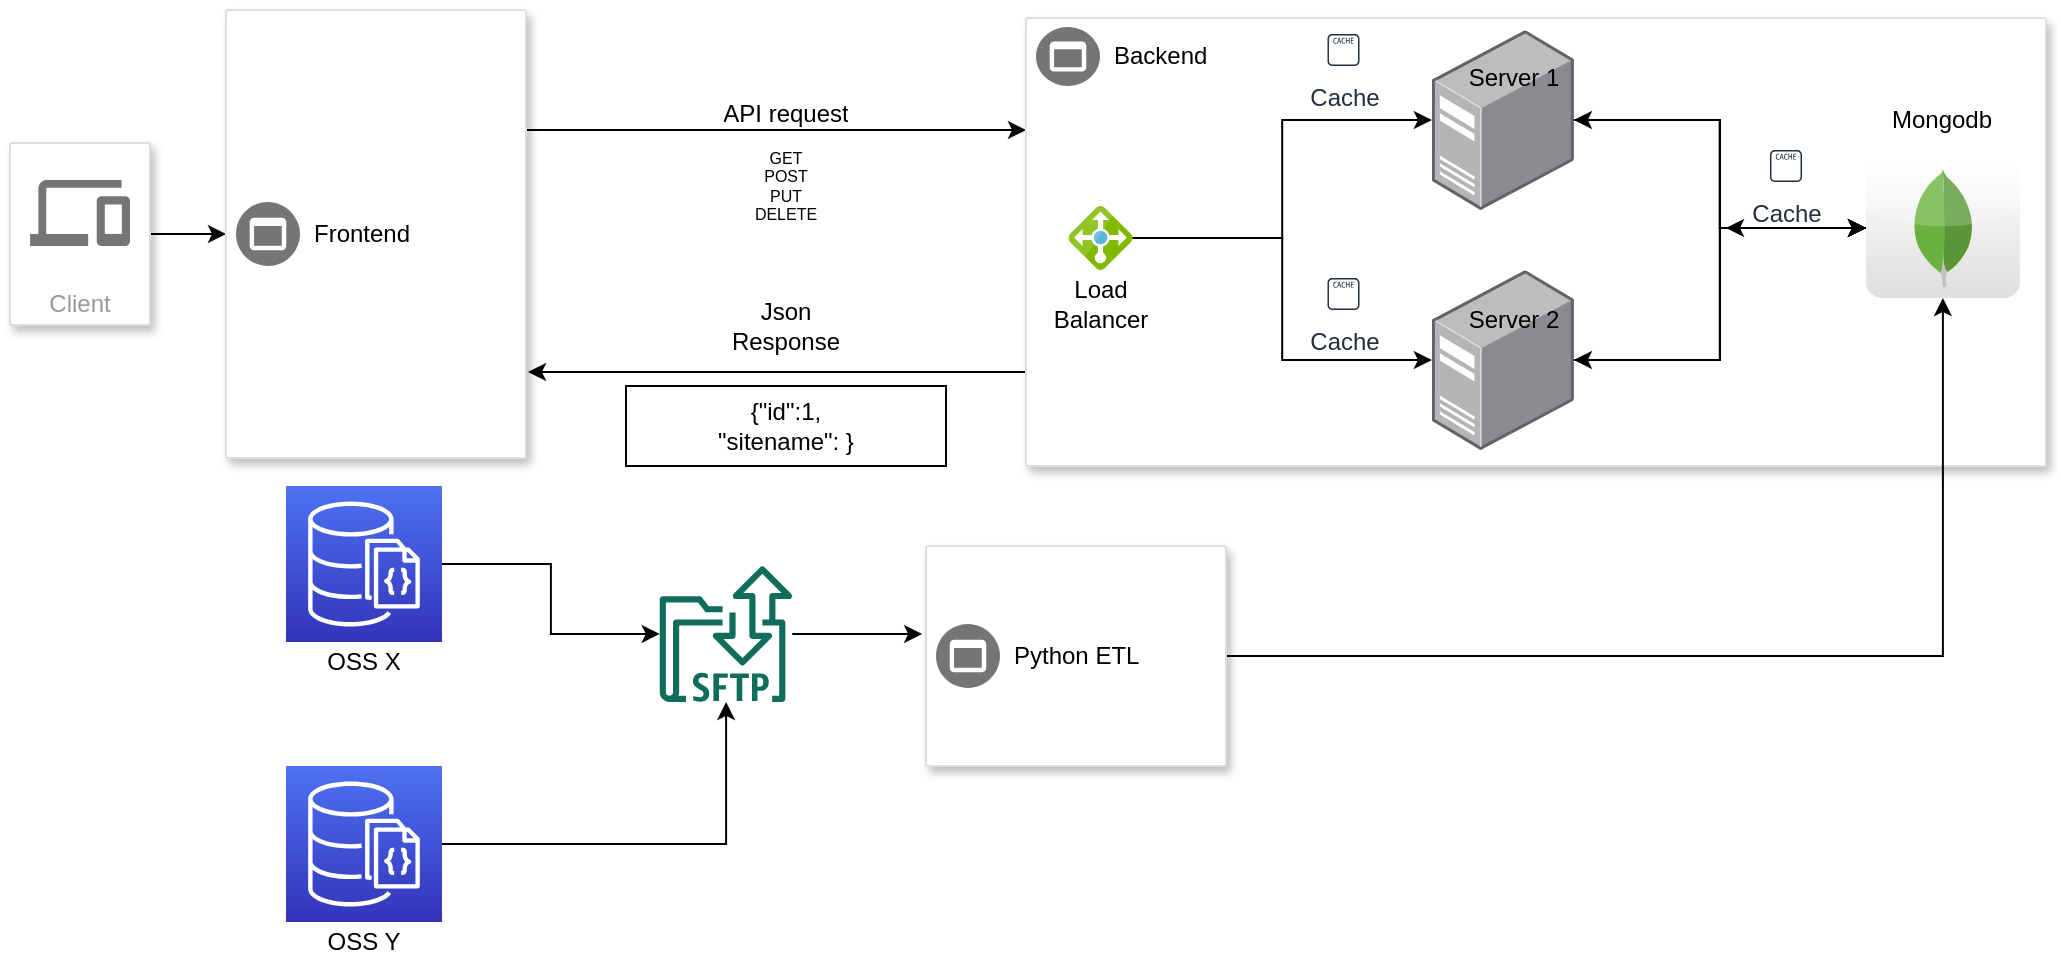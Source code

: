 <mxfile version="13.8.0" type="github">
  <diagram id="f106602c-feb2-e66a-4537-3a34d633f6aa" name="Page-1">
    <mxGraphModel dx="796" dy="455" grid="1" gridSize="10" guides="1" tooltips="1" connect="1" arrows="1" fold="1" page="1" pageScale="1" pageWidth="1169" pageHeight="827" background="#ffffff" math="0" shadow="0">
      <root>
        <mxCell id="0" />
        <mxCell id="1" parent="0" />
        <mxCell id="jlQ2GOLAOd0pFuCtd0Cb-1039" style="edgeStyle=orthogonalEdgeStyle;rounded=0;orthogonalLoop=1;jettySize=auto;html=1;exitX=1;exitY=0.5;exitDx=0;exitDy=0;entryX=0;entryY=0.5;entryDx=0;entryDy=0;" parent="1" source="1036" target="dStMWNxRlU4IX113jJQJ-1057" edge="1">
          <mxGeometry relative="1" as="geometry" />
        </mxCell>
        <mxCell id="1036" value="Client" style="strokeColor=#dddddd;fillColor=#ffffff;shadow=1;strokeWidth=1;rounded=1;absoluteArcSize=1;arcSize=2;labelPosition=center;verticalLabelPosition=middle;align=center;verticalAlign=bottom;spacingLeft=0;fontColor=#999999;fontSize=12;whiteSpace=wrap;spacingBottom=2;html=1;" parent="1" vertex="1">
          <mxGeometry x="92" y="188.5" width="70" height="91" as="geometry" />
        </mxCell>
        <mxCell id="1037" value="" style="dashed=0;connectable=0;html=1;fillColor=#757575;strokeColor=none;shape=mxgraph.gcp2.desktop_and_mobile;part=1;" parent="1036" vertex="1">
          <mxGeometry x="0.5" width="50" height="33" relative="1" as="geometry">
            <mxPoint x="-25" y="18.5" as="offset" />
          </mxGeometry>
        </mxCell>
        <mxCell id="dStMWNxRlU4IX113jJQJ-1059" style="edgeStyle=orthogonalEdgeStyle;rounded=0;orthogonalLoop=1;jettySize=auto;html=1;exitX=1;exitY=0.25;exitDx=0;exitDy=0;entryX=0;entryY=0.25;entryDx=0;entryDy=0;" parent="1" source="dStMWNxRlU4IX113jJQJ-1057" target="dStMWNxRlU4IX113jJQJ-1062" edge="1">
          <mxGeometry relative="1" as="geometry">
            <mxPoint x="420" y="199" as="targetPoint" />
            <Array as="points">
              <mxPoint x="350" y="182" />
            </Array>
          </mxGeometry>
        </mxCell>
        <mxCell id="dStMWNxRlU4IX113jJQJ-1057" value="" style="strokeColor=#dddddd;shadow=1;strokeWidth=1;rounded=1;absoluteArcSize=1;arcSize=2;" parent="1" vertex="1">
          <mxGeometry x="200" y="122" width="150" height="224" as="geometry" />
        </mxCell>
        <mxCell id="dStMWNxRlU4IX113jJQJ-1058" value="Frontend" style="dashed=0;connectable=0;html=1;fillColor=#757575;strokeColor=none;shape=mxgraph.gcp2.frontend_platform_services;part=1;labelPosition=right;verticalLabelPosition=middle;align=left;verticalAlign=middle;spacingLeft=5;fontSize=12;" parent="dStMWNxRlU4IX113jJQJ-1057" vertex="1">
          <mxGeometry y="0.5" width="32" height="32" relative="1" as="geometry">
            <mxPoint x="5" y="-16" as="offset" />
          </mxGeometry>
        </mxCell>
        <mxCell id="dStMWNxRlU4IX113jJQJ-1065" style="edgeStyle=orthogonalEdgeStyle;rounded=0;orthogonalLoop=1;jettySize=auto;html=1;exitX=0;exitY=0.804;exitDx=0;exitDy=0;exitPerimeter=0;" parent="1" source="dStMWNxRlU4IX113jJQJ-1062" edge="1">
          <mxGeometry relative="1" as="geometry">
            <mxPoint x="351" y="303" as="targetPoint" />
            <Array as="points">
              <mxPoint x="600" y="303" />
            </Array>
          </mxGeometry>
        </mxCell>
        <mxCell id="dStMWNxRlU4IX113jJQJ-1062" value="" style="strokeColor=#dddddd;shadow=1;strokeWidth=1;rounded=1;absoluteArcSize=1;arcSize=2;" parent="1" vertex="1">
          <mxGeometry x="600" y="126" width="510" height="224" as="geometry" />
        </mxCell>
        <mxCell id="dStMWNxRlU4IX113jJQJ-1063" value="Backend" style="dashed=0;connectable=0;html=1;fillColor=#757575;strokeColor=none;shape=mxgraph.gcp2.frontend_platform_services;part=1;labelPosition=right;verticalLabelPosition=middle;align=left;verticalAlign=middle;spacingLeft=5;fontSize=12;" parent="dStMWNxRlU4IX113jJQJ-1062" vertex="1">
          <mxGeometry y="0.5" width="32" height="29.5" relative="1" as="geometry">
            <mxPoint x="5" y="-107.5" as="offset" />
          </mxGeometry>
        </mxCell>
        <mxCell id="4whg9rzmziN6gf8FuwX8-1066" style="edgeStyle=orthogonalEdgeStyle;rounded=0;orthogonalLoop=1;jettySize=auto;html=1;" parent="dStMWNxRlU4IX113jJQJ-1062" source="4whg9rzmziN6gf8FuwX8-1051" target="4whg9rzmziN6gf8FuwX8-1065" edge="1">
          <mxGeometry relative="1" as="geometry" />
        </mxCell>
        <mxCell id="4whg9rzmziN6gf8FuwX8-1067" style="edgeStyle=orthogonalEdgeStyle;rounded=0;orthogonalLoop=1;jettySize=auto;html=1;" parent="dStMWNxRlU4IX113jJQJ-1062" source="4whg9rzmziN6gf8FuwX8-1051" target="4whg9rzmziN6gf8FuwX8-1049" edge="1">
          <mxGeometry relative="1" as="geometry" />
        </mxCell>
        <mxCell id="4whg9rzmziN6gf8FuwX8-1051" value="" style="aspect=fixed;html=1;points=[];align=center;image;fontSize=12;image=img/lib/mscae/Load_Balancer_feature.svg;" parent="dStMWNxRlU4IX113jJQJ-1062" vertex="1">
          <mxGeometry x="21.25" y="94" width="32" height="32" as="geometry" />
        </mxCell>
        <mxCell id="4whg9rzmziN6gf8FuwX8-1052" value="Load Balancer" style="text;html=1;strokeColor=none;fillColor=none;align=center;verticalAlign=middle;whiteSpace=wrap;rounded=0;" parent="dStMWNxRlU4IX113jJQJ-1062" vertex="1">
          <mxGeometry x="10.625" y="126" width="53.125" height="34" as="geometry" />
        </mxCell>
        <mxCell id="3dFaudVvByYtuBuP8Ixg-1038" style="edgeStyle=orthogonalEdgeStyle;rounded=0;orthogonalLoop=1;jettySize=auto;html=1;" edge="1" parent="dStMWNxRlU4IX113jJQJ-1062" source="4whg9rzmziN6gf8FuwX8-1065" target="4whg9rzmziN6gf8FuwX8-1084">
          <mxGeometry relative="1" as="geometry" />
        </mxCell>
        <mxCell id="3dFaudVvByYtuBuP8Ixg-1047" style="edgeStyle=orthogonalEdgeStyle;rounded=0;orthogonalLoop=1;jettySize=auto;html=1;" edge="1" parent="dStMWNxRlU4IX113jJQJ-1062" source="4whg9rzmziN6gf8FuwX8-1065" target="4whg9rzmziN6gf8FuwX8-1084">
          <mxGeometry relative="1" as="geometry" />
        </mxCell>
        <mxCell id="3dFaudVvByYtuBuP8Ixg-1049" style="edgeStyle=orthogonalEdgeStyle;rounded=0;orthogonalLoop=1;jettySize=auto;html=1;" edge="1" parent="dStMWNxRlU4IX113jJQJ-1062" source="4whg9rzmziN6gf8FuwX8-1065" target="4whg9rzmziN6gf8FuwX8-1084">
          <mxGeometry relative="1" as="geometry" />
        </mxCell>
        <mxCell id="4whg9rzmziN6gf8FuwX8-1065" value="" style="points=[];aspect=fixed;html=1;align=center;shadow=0;dashed=0;image;image=img/lib/allied_telesis/computer_and_terminals/Server_Desktop.svg;" parent="dStMWNxRlU4IX113jJQJ-1062" vertex="1">
          <mxGeometry x="202.938" y="6" width="71" height="90" as="geometry" />
        </mxCell>
        <mxCell id="3dFaudVvByYtuBuP8Ixg-1037" style="edgeStyle=orthogonalEdgeStyle;rounded=0;orthogonalLoop=1;jettySize=auto;html=1;" edge="1" parent="dStMWNxRlU4IX113jJQJ-1062" source="4whg9rzmziN6gf8FuwX8-1049" target="4whg9rzmziN6gf8FuwX8-1084">
          <mxGeometry relative="1" as="geometry" />
        </mxCell>
        <mxCell id="4whg9rzmziN6gf8FuwX8-1049" value="" style="points=[];aspect=fixed;html=1;align=center;shadow=0;dashed=0;image;image=img/lib/allied_telesis/computer_and_terminals/Server_Desktop.svg;" parent="dStMWNxRlU4IX113jJQJ-1062" vertex="1">
          <mxGeometry x="202.938" y="126" width="71" height="90" as="geometry" />
        </mxCell>
        <mxCell id="4whg9rzmziN6gf8FuwX8-1039" value="Cache" style="outlineConnect=0;fontColor=#232F3E;gradientColor=none;strokeColor=#232F3E;fillColor=#ffffff;dashed=0;verticalLabelPosition=bottom;verticalAlign=top;align=center;html=1;fontSize=12;fontStyle=0;aspect=fixed;shape=mxgraph.aws4.resourceIcon;resIcon=mxgraph.aws4.cache_node;" parent="dStMWNxRlU4IX113jJQJ-1062" vertex="1">
          <mxGeometry x="148.75" y="6" width="20" height="20" as="geometry" />
        </mxCell>
        <mxCell id="4whg9rzmziN6gf8FuwX8-1077" value="Cache" style="outlineConnect=0;fontColor=#232F3E;gradientColor=none;strokeColor=#232F3E;fillColor=#ffffff;dashed=0;verticalLabelPosition=bottom;verticalAlign=top;align=center;html=1;fontSize=12;fontStyle=0;aspect=fixed;shape=mxgraph.aws4.resourceIcon;resIcon=mxgraph.aws4.cache_node;" parent="dStMWNxRlU4IX113jJQJ-1062" vertex="1">
          <mxGeometry x="148.75" y="128" width="20" height="20" as="geometry" />
        </mxCell>
        <mxCell id="3dFaudVvByYtuBuP8Ixg-1045" style="edgeStyle=orthogonalEdgeStyle;rounded=0;orthogonalLoop=1;jettySize=auto;html=1;" edge="1" parent="dStMWNxRlU4IX113jJQJ-1062" source="4whg9rzmziN6gf8FuwX8-1084" target="4whg9rzmziN6gf8FuwX8-1065">
          <mxGeometry relative="1" as="geometry" />
        </mxCell>
        <mxCell id="3dFaudVvByYtuBuP8Ixg-1046" style="edgeStyle=orthogonalEdgeStyle;rounded=0;orthogonalLoop=1;jettySize=auto;html=1;" edge="1" parent="dStMWNxRlU4IX113jJQJ-1062" source="4whg9rzmziN6gf8FuwX8-1084" target="4whg9rzmziN6gf8FuwX8-1049">
          <mxGeometry relative="1" as="geometry" />
        </mxCell>
        <mxCell id="4whg9rzmziN6gf8FuwX8-1084" value="" style="dashed=0;outlineConnect=0;html=1;align=center;labelPosition=center;verticalLabelPosition=bottom;verticalAlign=top;shape=mxgraph.webicons.mongodb;gradientColor=#DFDEDE" parent="dStMWNxRlU4IX113jJQJ-1062" vertex="1">
          <mxGeometry x="420.01" y="70" width="76.93" height="70" as="geometry" />
        </mxCell>
        <mxCell id="4whg9rzmziN6gf8FuwX8-1093" value="Cache" style="outlineConnect=0;fontColor=#232F3E;gradientColor=none;strokeColor=#232F3E;fillColor=#ffffff;dashed=0;verticalLabelPosition=bottom;verticalAlign=top;align=center;html=1;fontSize=12;fontStyle=0;aspect=fixed;shape=mxgraph.aws4.resourceIcon;resIcon=mxgraph.aws4.cache_node;" parent="dStMWNxRlU4IX113jJQJ-1062" vertex="1">
          <mxGeometry x="370" y="64" width="20" height="20" as="geometry" />
        </mxCell>
        <mxCell id="3dFaudVvByYtuBuP8Ixg-1051" value="Mongodb" style="text;html=1;strokeColor=none;fillColor=none;align=center;verticalAlign=middle;whiteSpace=wrap;rounded=0;" vertex="1" parent="dStMWNxRlU4IX113jJQJ-1062">
          <mxGeometry x="438" y="41" width="40" height="20" as="geometry" />
        </mxCell>
        <mxCell id="3dFaudVvByYtuBuP8Ixg-1050" value="Server 1" style="text;html=1;strokeColor=none;fillColor=none;align=center;verticalAlign=middle;whiteSpace=wrap;rounded=0;" vertex="1" parent="dStMWNxRlU4IX113jJQJ-1062">
          <mxGeometry x="213.94" y="19" width="60" height="22" as="geometry" />
        </mxCell>
        <mxCell id="3dFaudVvByYtuBuP8Ixg-1054" value="Server 2" style="text;html=1;strokeColor=none;fillColor=none;align=center;verticalAlign=middle;whiteSpace=wrap;rounded=0;" vertex="1" parent="dStMWNxRlU4IX113jJQJ-1062">
          <mxGeometry x="213.94" y="140" width="60" height="22" as="geometry" />
        </mxCell>
        <mxCell id="3dFaudVvByYtuBuP8Ixg-1039" style="edgeStyle=orthogonalEdgeStyle;rounded=0;orthogonalLoop=1;jettySize=auto;html=1;" edge="1" parent="1" source="dStMWNxRlU4IX113jJQJ-1086" target="4whg9rzmziN6gf8FuwX8-1084">
          <mxGeometry relative="1" as="geometry" />
        </mxCell>
        <mxCell id="dStMWNxRlU4IX113jJQJ-1086" value="" style="strokeColor=#dddddd;shadow=1;strokeWidth=1;rounded=1;absoluteArcSize=1;arcSize=2;" parent="1" vertex="1">
          <mxGeometry x="550" y="390" width="150" height="110" as="geometry" />
        </mxCell>
        <mxCell id="dStMWNxRlU4IX113jJQJ-1087" value="Python ETL" style="dashed=0;connectable=0;html=1;fillColor=#757575;strokeColor=none;shape=mxgraph.gcp2.frontend_platform_services;part=1;labelPosition=right;verticalLabelPosition=middle;align=left;verticalAlign=middle;spacingLeft=5;fontSize=12;" parent="dStMWNxRlU4IX113jJQJ-1086" vertex="1">
          <mxGeometry y="0.5" width="32" height="32" relative="1" as="geometry">
            <mxPoint x="5" y="-16" as="offset" />
          </mxGeometry>
        </mxCell>
        <mxCell id="4whg9rzmziN6gf8FuwX8-1048" style="edgeStyle=orthogonalEdgeStyle;rounded=0;orthogonalLoop=1;jettySize=auto;html=1;entryX=-0.013;entryY=0.4;entryDx=0;entryDy=0;entryPerimeter=0;" parent="1" source="dStMWNxRlU4IX113jJQJ-1090" target="dStMWNxRlU4IX113jJQJ-1086" edge="1">
          <mxGeometry relative="1" as="geometry" />
        </mxCell>
        <mxCell id="dStMWNxRlU4IX113jJQJ-1090" value="" style="outlineConnect=0;fontColor=#232F3E;gradientColor=none;fillColor=#116D5B;strokeColor=none;dashed=0;verticalLabelPosition=bottom;verticalAlign=top;align=center;html=1;fontSize=12;fontStyle=0;aspect=fixed;shape=mxgraph.aws4.transfer_for_sftp_resource;" parent="1" vertex="1">
          <mxGeometry x="416.87" y="400" width="66.26" height="68" as="geometry" />
        </mxCell>
        <mxCell id="4whg9rzmziN6gf8FuwX8-1044" style="edgeStyle=orthogonalEdgeStyle;rounded=0;orthogonalLoop=1;jettySize=auto;html=1;" parent="1" source="4whg9rzmziN6gf8FuwX8-1042" target="dStMWNxRlU4IX113jJQJ-1090" edge="1">
          <mxGeometry relative="1" as="geometry" />
        </mxCell>
        <mxCell id="4whg9rzmziN6gf8FuwX8-1042" value="" style="outlineConnect=0;fontColor=#232F3E;gradientColor=#4D72F3;gradientDirection=north;fillColor=#3334B9;strokeColor=#ffffff;dashed=0;verticalLabelPosition=bottom;verticalAlign=top;align=center;html=1;fontSize=12;fontStyle=0;aspect=fixed;shape=mxgraph.aws4.resourceIcon;resIcon=mxgraph.aws4.documentdb_with_mongodb_compatibility;" parent="1" vertex="1">
          <mxGeometry x="230" y="360" width="78" height="78" as="geometry" />
        </mxCell>
        <mxCell id="4whg9rzmziN6gf8FuwX8-1045" style="edgeStyle=orthogonalEdgeStyle;rounded=0;orthogonalLoop=1;jettySize=auto;html=1;" parent="1" source="4whg9rzmziN6gf8FuwX8-1043" target="dStMWNxRlU4IX113jJQJ-1090" edge="1">
          <mxGeometry relative="1" as="geometry" />
        </mxCell>
        <mxCell id="4whg9rzmziN6gf8FuwX8-1043" value="" style="outlineConnect=0;fontColor=#232F3E;gradientColor=#4D72F3;gradientDirection=north;fillColor=#3334B9;strokeColor=#ffffff;dashed=0;verticalLabelPosition=bottom;verticalAlign=top;align=center;html=1;fontSize=12;fontStyle=0;aspect=fixed;shape=mxgraph.aws4.resourceIcon;resIcon=mxgraph.aws4.documentdb_with_mongodb_compatibility;" parent="1" vertex="1">
          <mxGeometry x="230" y="500" width="78" height="78" as="geometry" />
        </mxCell>
        <mxCell id="4whg9rzmziN6gf8FuwX8-1046" value="OSS X" style="text;html=1;strokeColor=none;fillColor=none;align=center;verticalAlign=middle;whiteSpace=wrap;rounded=0;" parent="1" vertex="1">
          <mxGeometry x="249" y="438" width="40" height="20" as="geometry" />
        </mxCell>
        <mxCell id="4whg9rzmziN6gf8FuwX8-1047" value="OSS Y" style="text;html=1;strokeColor=none;fillColor=none;align=center;verticalAlign=middle;whiteSpace=wrap;rounded=0;" parent="1" vertex="1">
          <mxGeometry x="249" y="578" width="40" height="20" as="geometry" />
        </mxCell>
        <mxCell id="dStMWNxRlU4IX113jJQJ-1072" value="" style="shape=table;html=1;whiteSpace=wrap;startSize=0;container=1;collapsible=0;childLayout=tableLayout;" parent="1" vertex="1">
          <mxGeometry x="400" y="310" width="160" height="40" as="geometry" />
        </mxCell>
        <mxCell id="dStMWNxRlU4IX113jJQJ-1073" value="" style="shape=partialRectangle;html=1;whiteSpace=wrap;collapsible=0;dropTarget=0;pointerEvents=0;fillColor=none;top=0;left=0;bottom=0;right=0;points=[[0,0.5],[1,0.5]];portConstraint=eastwest;" parent="dStMWNxRlU4IX113jJQJ-1072" vertex="1">
          <mxGeometry width="160" height="40" as="geometry" />
        </mxCell>
        <mxCell id="dStMWNxRlU4IX113jJQJ-1074" value="&lt;div&gt;{&quot;id&quot;:1,&lt;/div&gt;&lt;div&gt;&quot;sitename&quot;: }&lt;/div&gt;" style="shape=partialRectangle;html=1;whiteSpace=wrap;connectable=0;overflow=hidden;fillColor=none;top=0;left=0;bottom=0;right=0;" parent="dStMWNxRlU4IX113jJQJ-1073" vertex="1">
          <mxGeometry width="160" height="40" as="geometry" />
        </mxCell>
        <mxCell id="dStMWNxRlU4IX113jJQJ-1052" value="" style="shape=table;html=1;whiteSpace=wrap;startSize=0;container=1;collapsible=0;childLayout=tableLayout;strokeColor=none;" parent="1" vertex="1">
          <mxGeometry x="440" y="188.5" width="80" height="42" as="geometry" />
        </mxCell>
        <mxCell id="dStMWNxRlU4IX113jJQJ-1053" value="" style="shape=partialRectangle;html=1;whiteSpace=wrap;collapsible=0;dropTarget=0;pointerEvents=0;fillColor=none;top=0;left=0;bottom=0;right=0;points=[[0,0.5],[1,0.5]];portConstraint=eastwest;" parent="dStMWNxRlU4IX113jJQJ-1052" vertex="1">
          <mxGeometry width="80" height="42" as="geometry" />
        </mxCell>
        <mxCell id="dStMWNxRlU4IX113jJQJ-1054" value="&lt;div style=&quot;font-size: 8px&quot;&gt;&lt;font style=&quot;font-size: 8px&quot;&gt;GET&lt;/font&gt;&lt;/div&gt;&lt;div style=&quot;font-size: 8px&quot;&gt;&lt;font style=&quot;font-size: 8px&quot;&gt;POST&lt;/font&gt;&lt;/div&gt;&lt;div style=&quot;font-size: 8px&quot;&gt;&lt;font style=&quot;font-size: 8px&quot;&gt;PUT&lt;/font&gt;&lt;/div&gt;&lt;div style=&quot;font-size: 8px&quot;&gt;&lt;font style=&quot;font-size: 8px&quot;&gt;DELETE&lt;br&gt;&lt;/font&gt;&lt;/div&gt;" style="shape=partialRectangle;html=1;whiteSpace=wrap;connectable=0;overflow=hidden;fillColor=none;top=0;left=0;bottom=0;right=0;" parent="dStMWNxRlU4IX113jJQJ-1053" vertex="1">
          <mxGeometry width="80" height="42" as="geometry" />
        </mxCell>
        <mxCell id="3dFaudVvByYtuBuP8Ixg-1044" style="edgeStyle=orthogonalEdgeStyle;rounded=0;orthogonalLoop=1;jettySize=auto;html=1;" edge="1" parent="1" source="4whg9rzmziN6gf8FuwX8-1084">
          <mxGeometry relative="1" as="geometry">
            <mxPoint x="950" y="231" as="targetPoint" />
          </mxGeometry>
        </mxCell>
        <mxCell id="dStMWNxRlU4IX113jJQJ-1069" value="" style="shape=table;html=1;whiteSpace=wrap;startSize=4;container=1;collapsible=0;childLayout=tableLayout;strokeColor=none;" parent="1" vertex="1">
          <mxGeometry x="440" y="160" width="80" height="24" as="geometry" />
        </mxCell>
        <mxCell id="dStMWNxRlU4IX113jJQJ-1070" value="" style="shape=partialRectangle;html=1;whiteSpace=wrap;collapsible=0;dropTarget=0;pointerEvents=0;fillColor=none;top=0;left=0;bottom=0;right=0;points=[[0,0.5],[1,0.5]];portConstraint=eastwest;" parent="dStMWNxRlU4IX113jJQJ-1069" vertex="1">
          <mxGeometry y="4" width="80" height="20" as="geometry" />
        </mxCell>
        <mxCell id="dStMWNxRlU4IX113jJQJ-1071" value="API request" style="shape=partialRectangle;html=1;whiteSpace=wrap;connectable=0;overflow=hidden;fillColor=none;top=0;left=0;bottom=0;right=0;" parent="dStMWNxRlU4IX113jJQJ-1070" vertex="1">
          <mxGeometry width="80" height="20" as="geometry" />
        </mxCell>
        <mxCell id="dStMWNxRlU4IX113jJQJ-1066" value="" style="shape=table;html=1;whiteSpace=wrap;startSize=0;container=1;collapsible=0;childLayout=tableLayout;strokeColor=none;" parent="1" vertex="1">
          <mxGeometry x="440" y="260" width="80" height="40" as="geometry" />
        </mxCell>
        <mxCell id="dStMWNxRlU4IX113jJQJ-1067" value="" style="shape=partialRectangle;html=1;whiteSpace=wrap;collapsible=0;dropTarget=0;pointerEvents=0;fillColor=none;top=0;left=0;bottom=0;right=0;points=[[0,0.5],[1,0.5]];portConstraint=eastwest;" parent="dStMWNxRlU4IX113jJQJ-1066" vertex="1">
          <mxGeometry width="80" height="40" as="geometry" />
        </mxCell>
        <mxCell id="dStMWNxRlU4IX113jJQJ-1068" value="Json Response" style="shape=partialRectangle;html=1;whiteSpace=wrap;connectable=0;overflow=hidden;fillColor=none;top=0;left=0;bottom=0;right=0;" parent="dStMWNxRlU4IX113jJQJ-1067" vertex="1">
          <mxGeometry width="80" height="40" as="geometry" />
        </mxCell>
      </root>
    </mxGraphModel>
  </diagram>
</mxfile>
